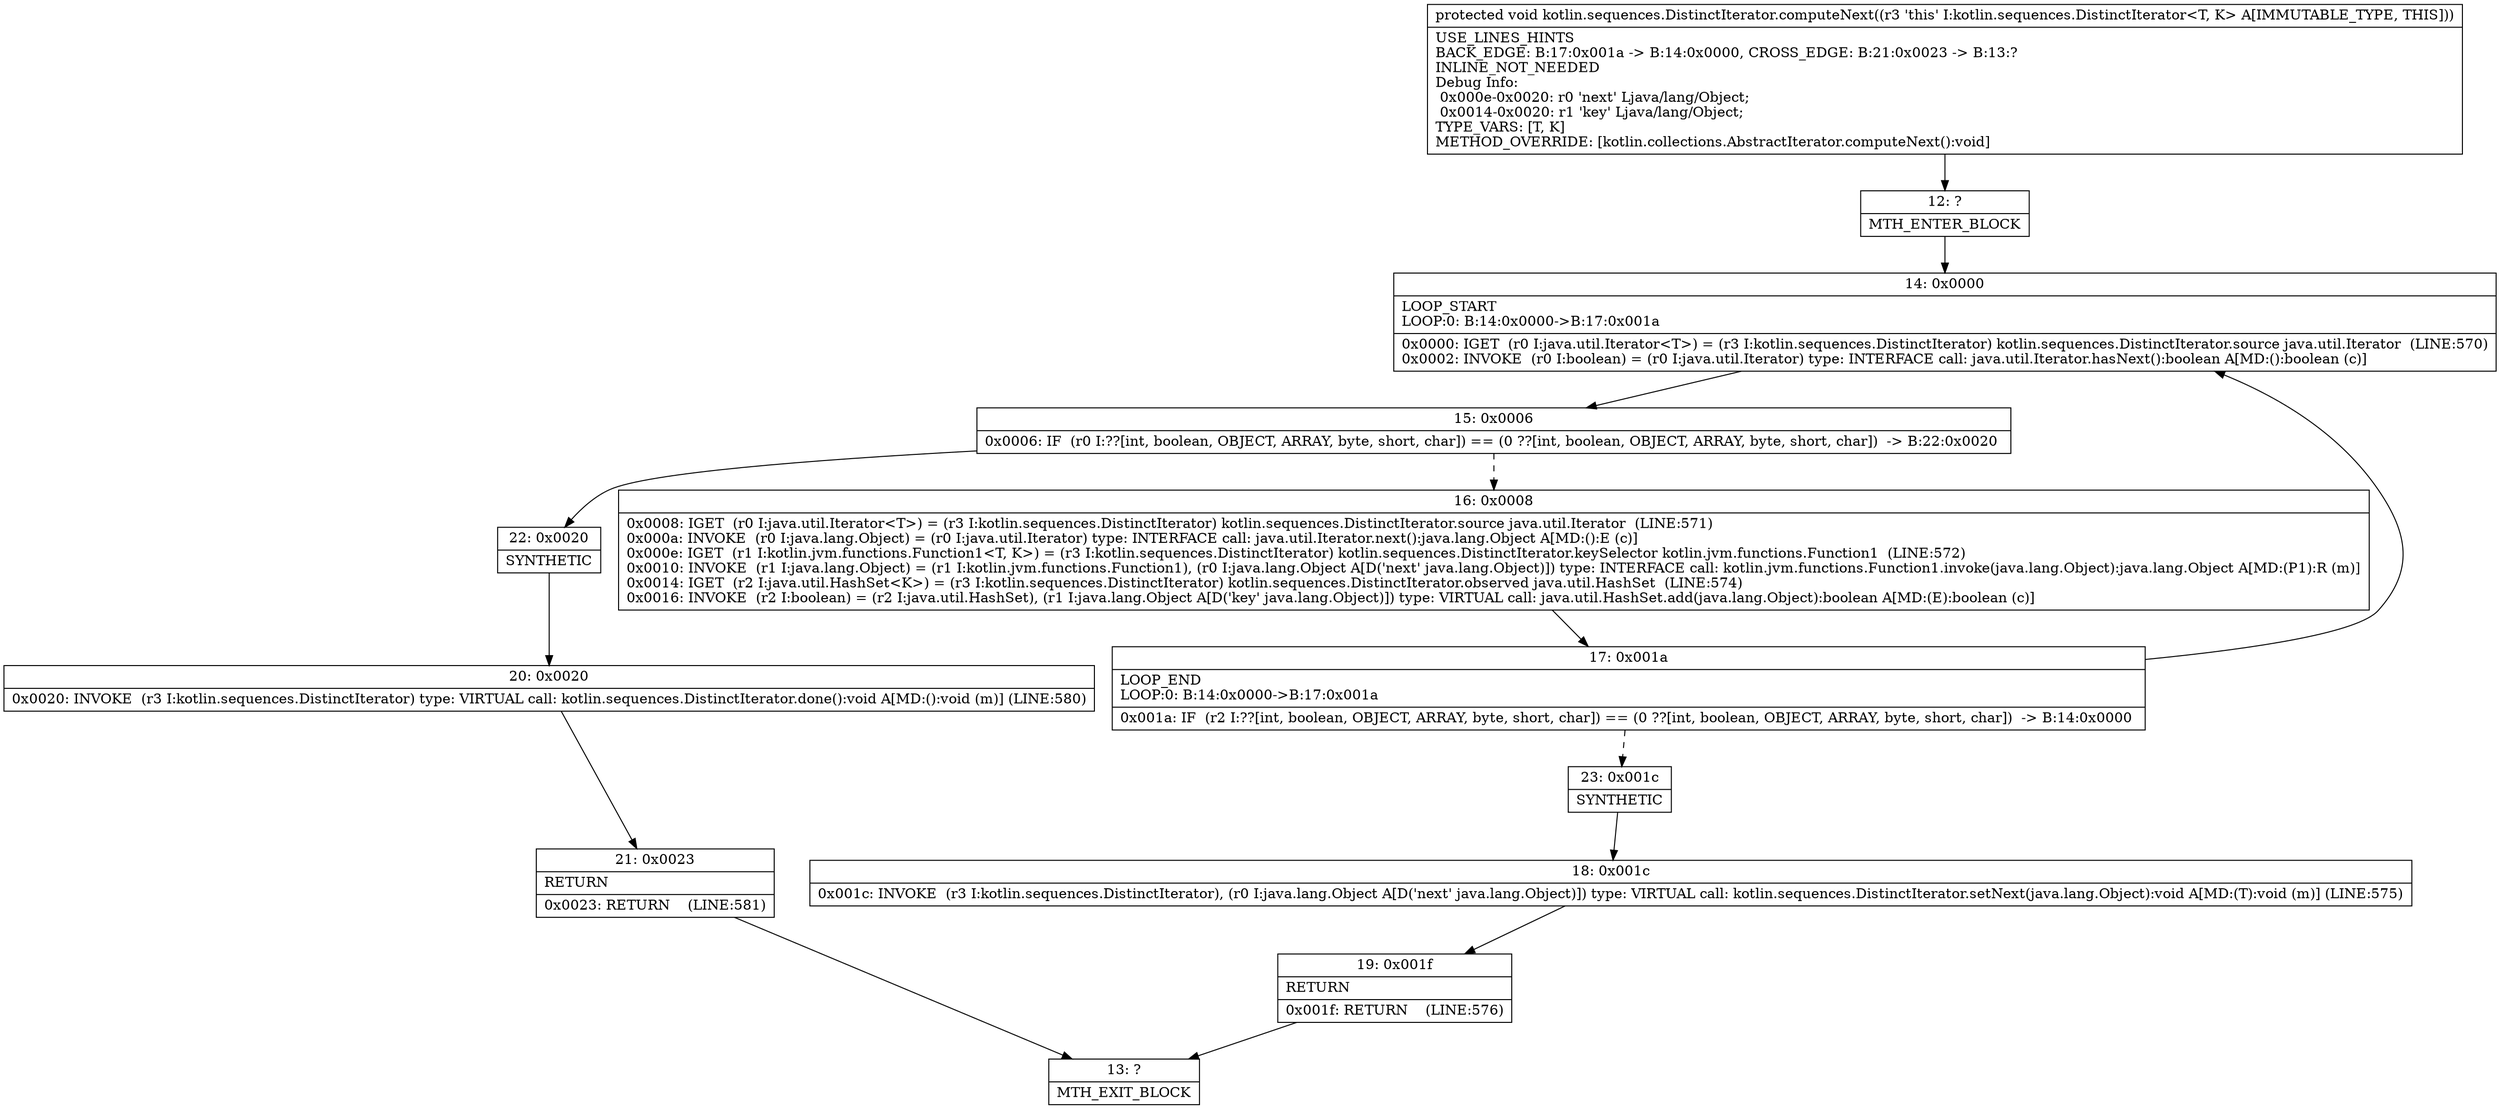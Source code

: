 digraph "CFG forkotlin.sequences.DistinctIterator.computeNext()V" {
Node_12 [shape=record,label="{12\:\ ?|MTH_ENTER_BLOCK\l}"];
Node_14 [shape=record,label="{14\:\ 0x0000|LOOP_START\lLOOP:0: B:14:0x0000\-\>B:17:0x001a\l|0x0000: IGET  (r0 I:java.util.Iterator\<T\>) = (r3 I:kotlin.sequences.DistinctIterator) kotlin.sequences.DistinctIterator.source java.util.Iterator  (LINE:570)\l0x0002: INVOKE  (r0 I:boolean) = (r0 I:java.util.Iterator) type: INTERFACE call: java.util.Iterator.hasNext():boolean A[MD:():boolean (c)]\l}"];
Node_15 [shape=record,label="{15\:\ 0x0006|0x0006: IF  (r0 I:??[int, boolean, OBJECT, ARRAY, byte, short, char]) == (0 ??[int, boolean, OBJECT, ARRAY, byte, short, char])  \-\> B:22:0x0020 \l}"];
Node_16 [shape=record,label="{16\:\ 0x0008|0x0008: IGET  (r0 I:java.util.Iterator\<T\>) = (r3 I:kotlin.sequences.DistinctIterator) kotlin.sequences.DistinctIterator.source java.util.Iterator  (LINE:571)\l0x000a: INVOKE  (r0 I:java.lang.Object) = (r0 I:java.util.Iterator) type: INTERFACE call: java.util.Iterator.next():java.lang.Object A[MD:():E (c)]\l0x000e: IGET  (r1 I:kotlin.jvm.functions.Function1\<T, K\>) = (r3 I:kotlin.sequences.DistinctIterator) kotlin.sequences.DistinctIterator.keySelector kotlin.jvm.functions.Function1  (LINE:572)\l0x0010: INVOKE  (r1 I:java.lang.Object) = (r1 I:kotlin.jvm.functions.Function1), (r0 I:java.lang.Object A[D('next' java.lang.Object)]) type: INTERFACE call: kotlin.jvm.functions.Function1.invoke(java.lang.Object):java.lang.Object A[MD:(P1):R (m)]\l0x0014: IGET  (r2 I:java.util.HashSet\<K\>) = (r3 I:kotlin.sequences.DistinctIterator) kotlin.sequences.DistinctIterator.observed java.util.HashSet  (LINE:574)\l0x0016: INVOKE  (r2 I:boolean) = (r2 I:java.util.HashSet), (r1 I:java.lang.Object A[D('key' java.lang.Object)]) type: VIRTUAL call: java.util.HashSet.add(java.lang.Object):boolean A[MD:(E):boolean (c)]\l}"];
Node_17 [shape=record,label="{17\:\ 0x001a|LOOP_END\lLOOP:0: B:14:0x0000\-\>B:17:0x001a\l|0x001a: IF  (r2 I:??[int, boolean, OBJECT, ARRAY, byte, short, char]) == (0 ??[int, boolean, OBJECT, ARRAY, byte, short, char])  \-\> B:14:0x0000 \l}"];
Node_23 [shape=record,label="{23\:\ 0x001c|SYNTHETIC\l}"];
Node_18 [shape=record,label="{18\:\ 0x001c|0x001c: INVOKE  (r3 I:kotlin.sequences.DistinctIterator), (r0 I:java.lang.Object A[D('next' java.lang.Object)]) type: VIRTUAL call: kotlin.sequences.DistinctIterator.setNext(java.lang.Object):void A[MD:(T):void (m)] (LINE:575)\l}"];
Node_19 [shape=record,label="{19\:\ 0x001f|RETURN\l|0x001f: RETURN    (LINE:576)\l}"];
Node_13 [shape=record,label="{13\:\ ?|MTH_EXIT_BLOCK\l}"];
Node_22 [shape=record,label="{22\:\ 0x0020|SYNTHETIC\l}"];
Node_20 [shape=record,label="{20\:\ 0x0020|0x0020: INVOKE  (r3 I:kotlin.sequences.DistinctIterator) type: VIRTUAL call: kotlin.sequences.DistinctIterator.done():void A[MD:():void (m)] (LINE:580)\l}"];
Node_21 [shape=record,label="{21\:\ 0x0023|RETURN\l|0x0023: RETURN    (LINE:581)\l}"];
MethodNode[shape=record,label="{protected void kotlin.sequences.DistinctIterator.computeNext((r3 'this' I:kotlin.sequences.DistinctIterator\<T, K\> A[IMMUTABLE_TYPE, THIS]))  | USE_LINES_HINTS\lBACK_EDGE: B:17:0x001a \-\> B:14:0x0000, CROSS_EDGE: B:21:0x0023 \-\> B:13:?\lINLINE_NOT_NEEDED\lDebug Info:\l  0x000e\-0x0020: r0 'next' Ljava\/lang\/Object;\l  0x0014\-0x0020: r1 'key' Ljava\/lang\/Object;\lTYPE_VARS: [T, K]\lMETHOD_OVERRIDE: [kotlin.collections.AbstractIterator.computeNext():void]\l}"];
MethodNode -> Node_12;Node_12 -> Node_14;
Node_14 -> Node_15;
Node_15 -> Node_16[style=dashed];
Node_15 -> Node_22;
Node_16 -> Node_17;
Node_17 -> Node_14;
Node_17 -> Node_23[style=dashed];
Node_23 -> Node_18;
Node_18 -> Node_19;
Node_19 -> Node_13;
Node_22 -> Node_20;
Node_20 -> Node_21;
Node_21 -> Node_13;
}

